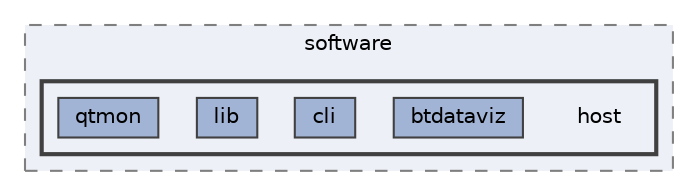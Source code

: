 digraph "/Users/geobrown/Research/ultralight-tags/software/host"
{
 // LATEX_PDF_SIZE
  bgcolor="transparent";
  edge [fontname=Helvetica,fontsize=10,labelfontname=Helvetica,labelfontsize=10];
  node [fontname=Helvetica,fontsize=10,shape=box,height=0.2,width=0.4];
  compound=true
  subgraph clusterdir_13f806a678879bbf028ff91eddc95e8b {
    graph [ bgcolor="#edf0f7", pencolor="grey50", label="software", fontname=Helvetica,fontsize=10 style="filled,dashed", URL="dir_13f806a678879bbf028ff91eddc95e8b.html",tooltip=""]
  subgraph clusterdir_a4cc8249603aa699029a0fe47e58268f {
    graph [ bgcolor="#edf0f7", pencolor="grey25", label="", fontname=Helvetica,fontsize=10 style="filled,bold", URL="dir_a4cc8249603aa699029a0fe47e58268f.html",tooltip=""]
    dir_a4cc8249603aa699029a0fe47e58268f [shape=plaintext, label="host"];
  dir_026eee5bcf48ab69362ec07877ab4af5 [label="btdataviz", fillcolor="#a2b4d6", color="grey25", style="filled", URL="dir_026eee5bcf48ab69362ec07877ab4af5.html",tooltip=""];
  dir_2d41fffb22222748bea311915d0b37c1 [label="cli", fillcolor="#a2b4d6", color="grey25", style="filled", URL="dir_2d41fffb22222748bea311915d0b37c1.html",tooltip=""];
  dir_9385ea59f00c0a5eda1640d89edeead1 [label="lib", fillcolor="#a2b4d6", color="grey25", style="filled", URL="dir_9385ea59f00c0a5eda1640d89edeead1.html",tooltip=""];
  dir_aabc1bb6326ed13d08edb536a56d4f56 [label="qtmon", fillcolor="#a2b4d6", color="grey25", style="filled", URL="dir_aabc1bb6326ed13d08edb536a56d4f56.html",tooltip=""];
  }
  }
}
